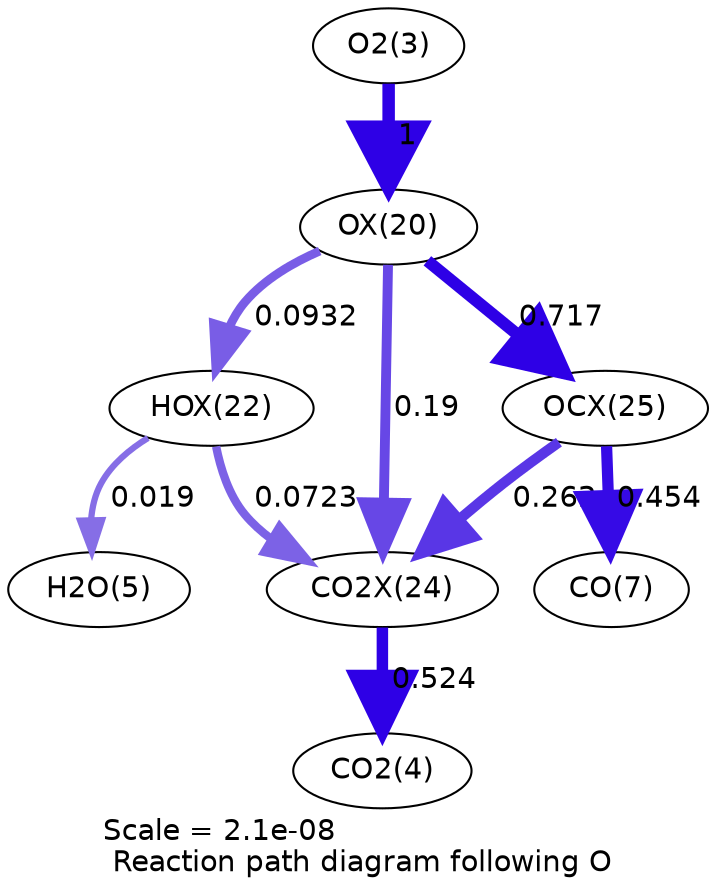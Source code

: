 digraph reaction_paths {
center=1;
s5 -> s23[fontname="Helvetica", penwidth=6, arrowsize=3, color="0.7, 1.5, 0.9"
, label=" 1"];
s23 -> s25[fontname="Helvetica", penwidth=4.21, arrowsize=2.1, color="0.7, 0.593, 0.9"
, label=" 0.0932"];
s23 -> s28[fontname="Helvetica", penwidth=5.75, arrowsize=2.87, color="0.7, 1.22, 0.9"
, label=" 0.717"];
s23 -> s27[fontname="Helvetica", penwidth=4.74, arrowsize=2.37, color="0.7, 0.69, 0.9"
, label=" 0.19"];
s25 -> s7[fontname="Helvetica", penwidth=3.01, arrowsize=1.5, color="0.7, 0.519, 0.9"
, label=" 0.019"];
s25 -> s27[fontname="Helvetica", penwidth=4.02, arrowsize=2.01, color="0.7, 0.572, 0.9"
, label=" 0.0723"];
s28 -> s9[fontname="Helvetica", penwidth=5.4, arrowsize=2.7, color="0.7, 0.954, 0.9"
, label=" 0.454"];
s28 -> s27[fontname="Helvetica", penwidth=4.99, arrowsize=2.49, color="0.7, 0.762, 0.9"
, label=" 0.262"];
s27 -> s6[fontname="Helvetica", penwidth=5.51, arrowsize=2.76, color="0.7, 1.02, 0.9"
, label=" 0.524"];
s5 [ fontname="Helvetica", label="O2(3)"];
s6 [ fontname="Helvetica", label="CO2(4)"];
s7 [ fontname="Helvetica", label="H2O(5)"];
s9 [ fontname="Helvetica", label="CO(7)"];
s23 [ fontname="Helvetica", label="OX(20)"];
s25 [ fontname="Helvetica", label="HOX(22)"];
s27 [ fontname="Helvetica", label="CO2X(24)"];
s28 [ fontname="Helvetica", label="OCX(25)"];
 label = "Scale = 2.1e-08\l Reaction path diagram following O";
 fontname = "Helvetica";
}
